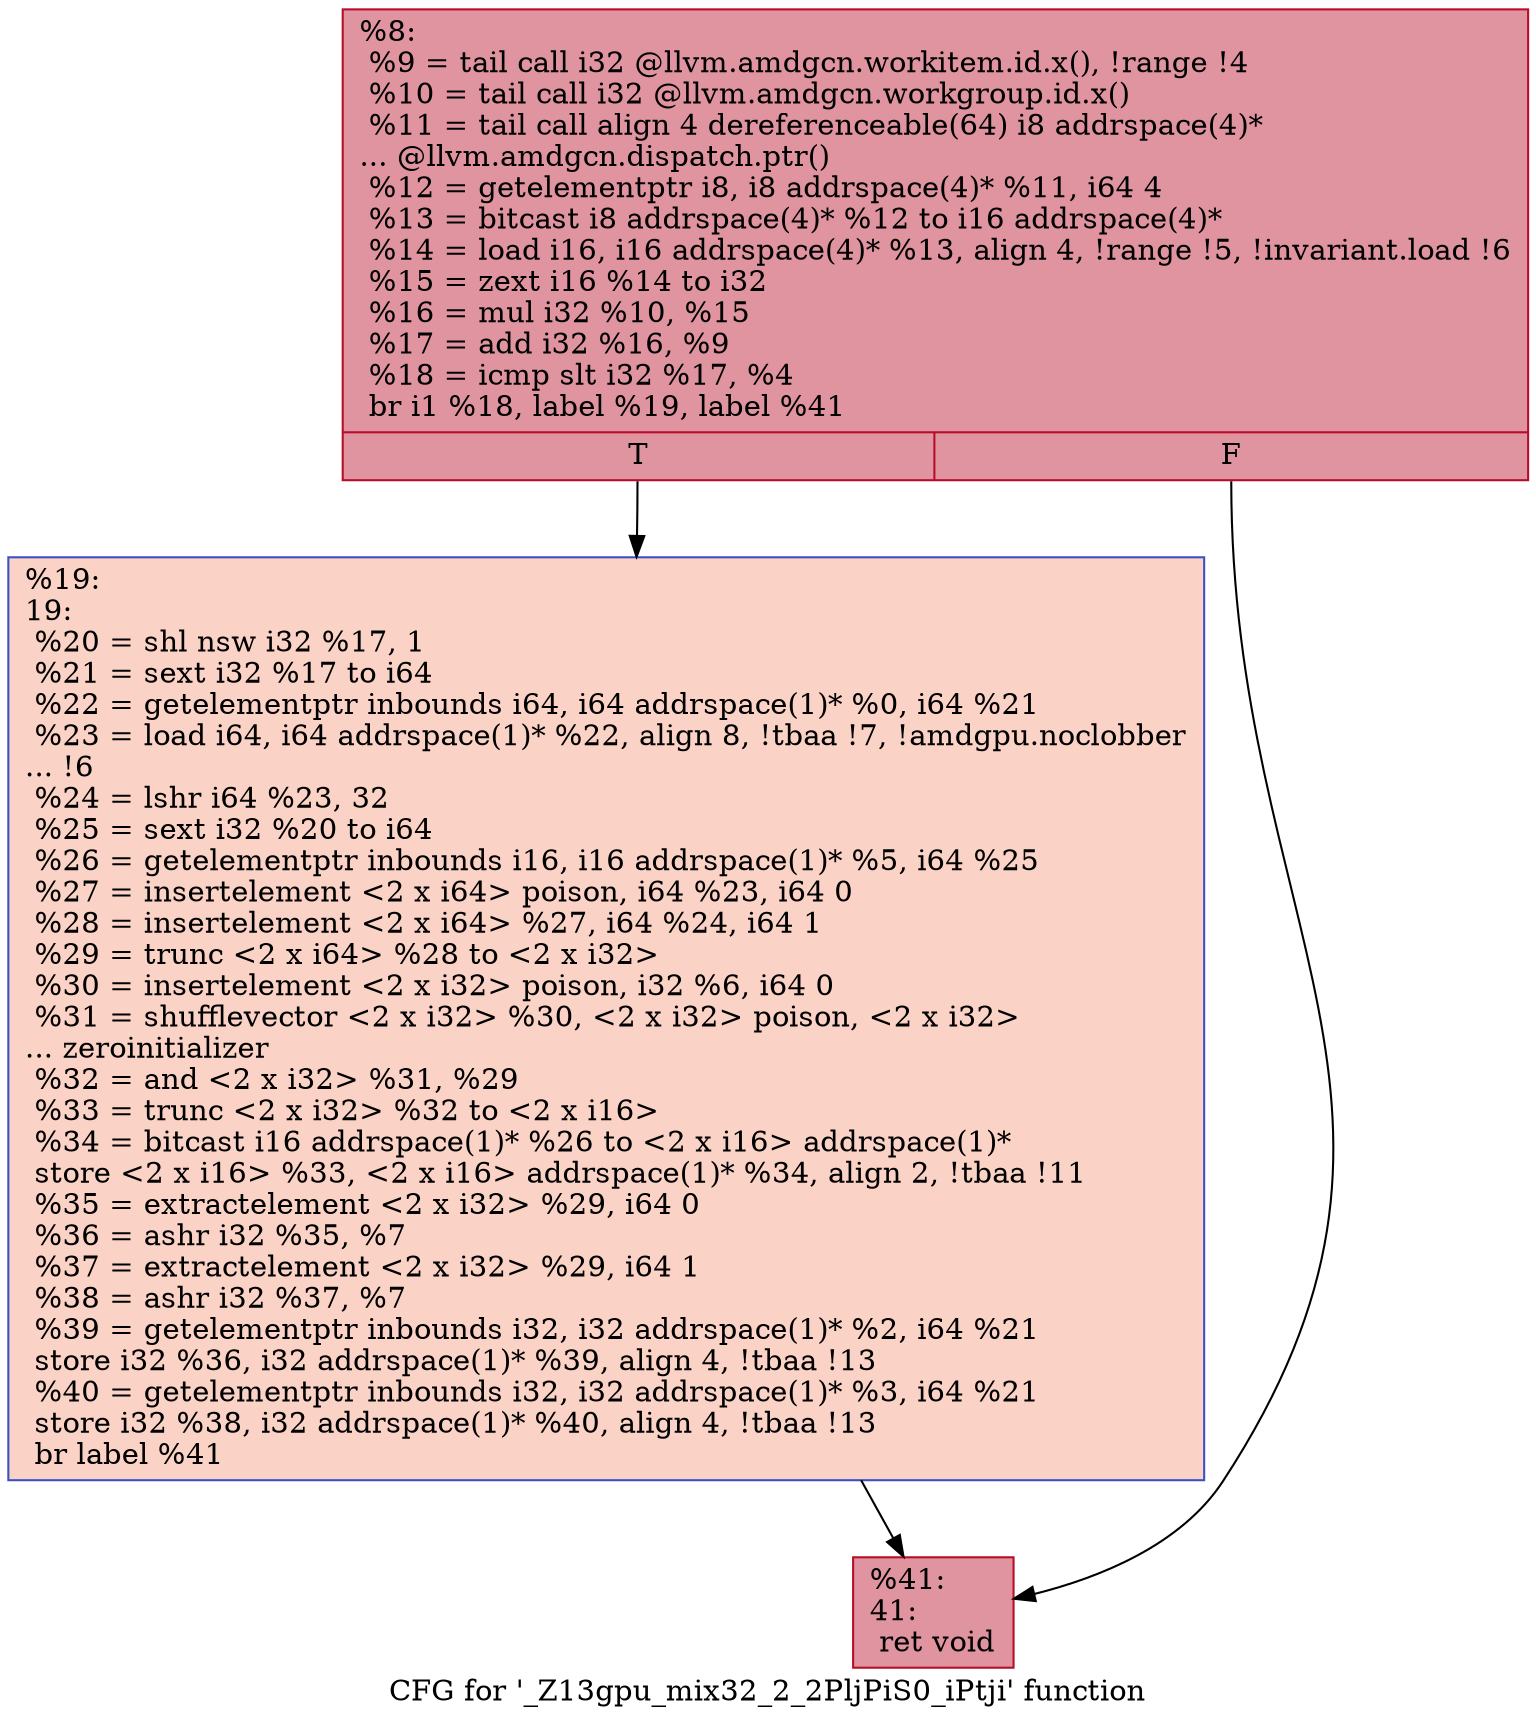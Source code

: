 digraph "CFG for '_Z13gpu_mix32_2_2PljPiS0_iPtji' function" {
	label="CFG for '_Z13gpu_mix32_2_2PljPiS0_iPtji' function";

	Node0x4b03580 [shape=record,color="#b70d28ff", style=filled, fillcolor="#b70d2870",label="{%8:\l  %9 = tail call i32 @llvm.amdgcn.workitem.id.x(), !range !4\l  %10 = tail call i32 @llvm.amdgcn.workgroup.id.x()\l  %11 = tail call align 4 dereferenceable(64) i8 addrspace(4)*\l... @llvm.amdgcn.dispatch.ptr()\l  %12 = getelementptr i8, i8 addrspace(4)* %11, i64 4\l  %13 = bitcast i8 addrspace(4)* %12 to i16 addrspace(4)*\l  %14 = load i16, i16 addrspace(4)* %13, align 4, !range !5, !invariant.load !6\l  %15 = zext i16 %14 to i32\l  %16 = mul i32 %10, %15\l  %17 = add i32 %16, %9\l  %18 = icmp slt i32 %17, %4\l  br i1 %18, label %19, label %41\l|{<s0>T|<s1>F}}"];
	Node0x4b03580:s0 -> Node0x4b054b0;
	Node0x4b03580:s1 -> Node0x4b05540;
	Node0x4b054b0 [shape=record,color="#3d50c3ff", style=filled, fillcolor="#f59c7d70",label="{%19:\l19:                                               \l  %20 = shl nsw i32 %17, 1\l  %21 = sext i32 %17 to i64\l  %22 = getelementptr inbounds i64, i64 addrspace(1)* %0, i64 %21\l  %23 = load i64, i64 addrspace(1)* %22, align 8, !tbaa !7, !amdgpu.noclobber\l... !6\l  %24 = lshr i64 %23, 32\l  %25 = sext i32 %20 to i64\l  %26 = getelementptr inbounds i16, i16 addrspace(1)* %5, i64 %25\l  %27 = insertelement \<2 x i64\> poison, i64 %23, i64 0\l  %28 = insertelement \<2 x i64\> %27, i64 %24, i64 1\l  %29 = trunc \<2 x i64\> %28 to \<2 x i32\>\l  %30 = insertelement \<2 x i32\> poison, i32 %6, i64 0\l  %31 = shufflevector \<2 x i32\> %30, \<2 x i32\> poison, \<2 x i32\>\l... zeroinitializer\l  %32 = and \<2 x i32\> %31, %29\l  %33 = trunc \<2 x i32\> %32 to \<2 x i16\>\l  %34 = bitcast i16 addrspace(1)* %26 to \<2 x i16\> addrspace(1)*\l  store \<2 x i16\> %33, \<2 x i16\> addrspace(1)* %34, align 2, !tbaa !11\l  %35 = extractelement \<2 x i32\> %29, i64 0\l  %36 = ashr i32 %35, %7\l  %37 = extractelement \<2 x i32\> %29, i64 1\l  %38 = ashr i32 %37, %7\l  %39 = getelementptr inbounds i32, i32 addrspace(1)* %2, i64 %21\l  store i32 %36, i32 addrspace(1)* %39, align 4, !tbaa !13\l  %40 = getelementptr inbounds i32, i32 addrspace(1)* %3, i64 %21\l  store i32 %38, i32 addrspace(1)* %40, align 4, !tbaa !13\l  br label %41\l}"];
	Node0x4b054b0 -> Node0x4b05540;
	Node0x4b05540 [shape=record,color="#b70d28ff", style=filled, fillcolor="#b70d2870",label="{%41:\l41:                                               \l  ret void\l}"];
}
